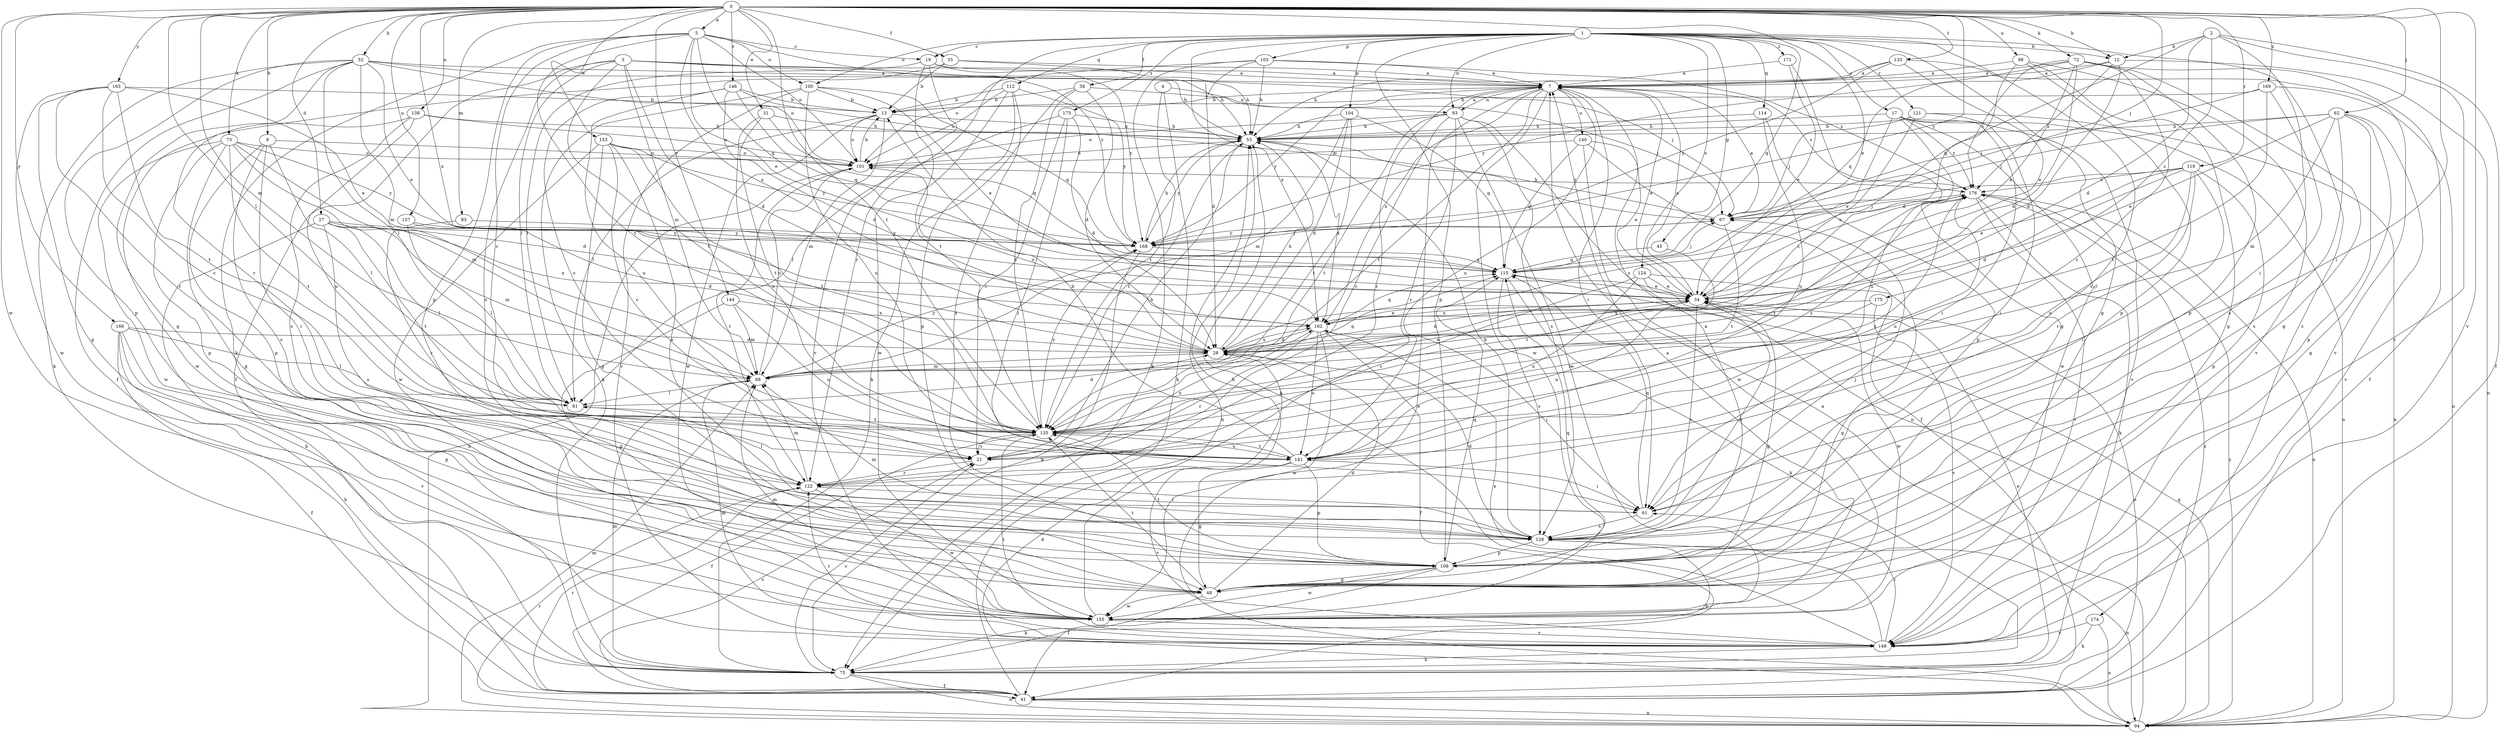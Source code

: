 strict digraph  {
0;
1;
2;
3;
4;
5;
7;
9;
12;
13;
17;
19;
21;
27;
28;
31;
34;
35;
38;
41;
45;
48;
52;
53;
61;
62;
67;
72;
73;
75;
81;
83;
88;
93;
94;
98;
100;
101;
103;
104;
108;
112;
114;
115;
119;
121;
122;
124;
128;
133;
135;
137;
138;
140;
141;
144;
146;
148;
153;
155;
162;
163;
166;
168;
169;
171;
173;
174;
175;
176;
0 -> 5  [label=a];
0 -> 9  [label=b];
0 -> 12  [label=b];
0 -> 27  [label=d];
0 -> 31  [label=e];
0 -> 34  [label=e];
0 -> 35  [label=f];
0 -> 52  [label=h];
0 -> 61  [label=i];
0 -> 62  [label=j];
0 -> 67  [label=j];
0 -> 72  [label=k];
0 -> 73  [label=k];
0 -> 81  [label=l];
0 -> 83  [label=m];
0 -> 88  [label=m];
0 -> 98  [label=o];
0 -> 119  [label=r];
0 -> 133  [label=t];
0 -> 135  [label=t];
0 -> 137  [label=u];
0 -> 138  [label=u];
0 -> 144  [label=v];
0 -> 146  [label=v];
0 -> 148  [label=v];
0 -> 153  [label=w];
0 -> 155  [label=w];
0 -> 162  [label=x];
0 -> 163  [label=y];
0 -> 166  [label=y];
0 -> 168  [label=y];
0 -> 169  [label=z];
1 -> 12  [label=b];
1 -> 17  [label=c];
1 -> 19  [label=c];
1 -> 38  [label=f];
1 -> 45  [label=g];
1 -> 48  [label=g];
1 -> 93  [label=n];
1 -> 100  [label=o];
1 -> 103  [label=p];
1 -> 104  [label=p];
1 -> 108  [label=p];
1 -> 112  [label=q];
1 -> 114  [label=q];
1 -> 115  [label=q];
1 -> 121  [label=r];
1 -> 122  [label=r];
1 -> 124  [label=s];
1 -> 128  [label=s];
1 -> 162  [label=x];
1 -> 171  [label=z];
1 -> 173  [label=z];
1 -> 174  [label=z];
2 -> 12  [label=b];
2 -> 28  [label=d];
2 -> 41  [label=f];
2 -> 61  [label=i];
2 -> 115  [label=q];
2 -> 148  [label=v];
2 -> 175  [label=z];
3 -> 7  [label=a];
3 -> 28  [label=d];
3 -> 41  [label=f];
3 -> 53  [label=h];
3 -> 67  [label=j];
3 -> 81  [label=l];
3 -> 88  [label=m];
3 -> 128  [label=s];
3 -> 135  [label=t];
4 -> 75  [label=k];
4 -> 93  [label=n];
4 -> 135  [label=t];
5 -> 19  [label=c];
5 -> 21  [label=c];
5 -> 34  [label=e];
5 -> 75  [label=k];
5 -> 100  [label=o];
5 -> 101  [label=o];
5 -> 108  [label=p];
5 -> 115  [label=q];
5 -> 135  [label=t];
5 -> 162  [label=x];
5 -> 168  [label=y];
7 -> 13  [label=b];
7 -> 34  [label=e];
7 -> 61  [label=i];
7 -> 93  [label=n];
7 -> 94  [label=n];
7 -> 122  [label=r];
7 -> 135  [label=t];
7 -> 140  [label=u];
7 -> 141  [label=u];
7 -> 155  [label=w];
7 -> 162  [label=x];
7 -> 168  [label=y];
7 -> 176  [label=z];
9 -> 61  [label=i];
9 -> 81  [label=l];
9 -> 101  [label=o];
9 -> 108  [label=p];
9 -> 128  [label=s];
12 -> 7  [label=a];
12 -> 28  [label=d];
12 -> 94  [label=n];
12 -> 115  [label=q];
12 -> 176  [label=z];
13 -> 53  [label=h];
13 -> 81  [label=l];
13 -> 88  [label=m];
13 -> 101  [label=o];
13 -> 155  [label=w];
17 -> 34  [label=e];
17 -> 53  [label=h];
17 -> 61  [label=i];
17 -> 94  [label=n];
17 -> 141  [label=u];
17 -> 148  [label=v];
17 -> 155  [label=w];
17 -> 176  [label=z];
19 -> 7  [label=a];
19 -> 81  [label=l];
19 -> 135  [label=t];
19 -> 148  [label=v];
19 -> 168  [label=y];
21 -> 53  [label=h];
21 -> 122  [label=r];
21 -> 162  [label=x];
21 -> 176  [label=z];
27 -> 75  [label=k];
27 -> 81  [label=l];
27 -> 88  [label=m];
27 -> 128  [label=s];
27 -> 135  [label=t];
27 -> 162  [label=x];
27 -> 168  [label=y];
28 -> 53  [label=h];
28 -> 88  [label=m];
28 -> 101  [label=o];
28 -> 162  [label=x];
28 -> 176  [label=z];
31 -> 53  [label=h];
31 -> 115  [label=q];
31 -> 135  [label=t];
31 -> 141  [label=u];
34 -> 7  [label=a];
34 -> 28  [label=d];
34 -> 48  [label=g];
34 -> 128  [label=s];
34 -> 141  [label=u];
34 -> 162  [label=x];
34 -> 176  [label=z];
35 -> 7  [label=a];
35 -> 13  [label=b];
35 -> 53  [label=h];
35 -> 122  [label=r];
38 -> 13  [label=b];
38 -> 28  [label=d];
38 -> 67  [label=j];
38 -> 75  [label=k];
38 -> 135  [label=t];
41 -> 21  [label=c];
41 -> 34  [label=e];
41 -> 53  [label=h];
41 -> 94  [label=n];
41 -> 122  [label=r];
41 -> 176  [label=z];
45 -> 115  [label=q];
45 -> 135  [label=t];
48 -> 28  [label=d];
48 -> 75  [label=k];
48 -> 115  [label=q];
48 -> 135  [label=t];
48 -> 155  [label=w];
52 -> 7  [label=a];
52 -> 34  [label=e];
52 -> 41  [label=f];
52 -> 48  [label=g];
52 -> 53  [label=h];
52 -> 75  [label=k];
52 -> 81  [label=l];
52 -> 88  [label=m];
52 -> 101  [label=o];
52 -> 108  [label=p];
53 -> 101  [label=o];
53 -> 135  [label=t];
53 -> 162  [label=x];
53 -> 168  [label=y];
61 -> 115  [label=q];
61 -> 128  [label=s];
62 -> 34  [label=e];
62 -> 48  [label=g];
62 -> 53  [label=h];
62 -> 67  [label=j];
62 -> 88  [label=m];
62 -> 108  [label=p];
62 -> 128  [label=s];
62 -> 148  [label=v];
67 -> 7  [label=a];
67 -> 53  [label=h];
67 -> 135  [label=t];
67 -> 168  [label=y];
72 -> 7  [label=a];
72 -> 21  [label=c];
72 -> 28  [label=d];
72 -> 34  [label=e];
72 -> 41  [label=f];
72 -> 48  [label=g];
72 -> 108  [label=p];
72 -> 168  [label=y];
72 -> 176  [label=z];
73 -> 28  [label=d];
73 -> 48  [label=g];
73 -> 88  [label=m];
73 -> 101  [label=o];
73 -> 108  [label=p];
73 -> 135  [label=t];
73 -> 155  [label=w];
73 -> 168  [label=y];
75 -> 21  [label=c];
75 -> 34  [label=e];
75 -> 41  [label=f];
75 -> 88  [label=m];
75 -> 94  [label=n];
81 -> 28  [label=d];
81 -> 135  [label=t];
83 -> 122  [label=r];
83 -> 168  [label=y];
88 -> 34  [label=e];
88 -> 81  [label=l];
88 -> 101  [label=o];
88 -> 115  [label=q];
88 -> 168  [label=y];
93 -> 7  [label=a];
93 -> 21  [label=c];
93 -> 53  [label=h];
93 -> 94  [label=n];
93 -> 101  [label=o];
93 -> 122  [label=r];
93 -> 128  [label=s];
93 -> 135  [label=t];
93 -> 155  [label=w];
94 -> 7  [label=a];
94 -> 28  [label=d];
94 -> 88  [label=m];
94 -> 115  [label=q];
94 -> 122  [label=r];
94 -> 176  [label=z];
98 -> 7  [label=a];
98 -> 28  [label=d];
98 -> 48  [label=g];
98 -> 108  [label=p];
98 -> 148  [label=v];
100 -> 13  [label=b];
100 -> 34  [label=e];
100 -> 75  [label=k];
100 -> 115  [label=q];
100 -> 141  [label=u];
100 -> 148  [label=v];
101 -> 13  [label=b];
101 -> 94  [label=n];
101 -> 122  [label=r];
101 -> 176  [label=z];
103 -> 7  [label=a];
103 -> 28  [label=d];
103 -> 53  [label=h];
103 -> 75  [label=k];
103 -> 101  [label=o];
103 -> 176  [label=z];
104 -> 28  [label=d];
104 -> 53  [label=h];
104 -> 88  [label=m];
104 -> 115  [label=q];
104 -> 135  [label=t];
108 -> 7  [label=a];
108 -> 41  [label=f];
108 -> 48  [label=g];
108 -> 115  [label=q];
108 -> 135  [label=t];
108 -> 155  [label=w];
112 -> 13  [label=b];
112 -> 101  [label=o];
112 -> 108  [label=p];
112 -> 128  [label=s];
112 -> 155  [label=w];
112 -> 168  [label=y];
114 -> 53  [label=h];
114 -> 108  [label=p];
114 -> 141  [label=u];
115 -> 34  [label=e];
115 -> 67  [label=j];
115 -> 75  [label=k];
115 -> 128  [label=s];
119 -> 28  [label=d];
119 -> 34  [label=e];
119 -> 61  [label=i];
119 -> 67  [label=j];
119 -> 108  [label=p];
119 -> 122  [label=r];
119 -> 141  [label=u];
119 -> 176  [label=z];
121 -> 53  [label=h];
121 -> 61  [label=i];
121 -> 67  [label=j];
121 -> 94  [label=n];
121 -> 162  [label=x];
122 -> 61  [label=i];
122 -> 81  [label=l];
122 -> 88  [label=m];
122 -> 155  [label=w];
124 -> 21  [label=c];
124 -> 34  [label=e];
124 -> 48  [label=g];
124 -> 141  [label=u];
124 -> 155  [label=w];
128 -> 28  [label=d];
128 -> 34  [label=e];
128 -> 53  [label=h];
128 -> 67  [label=j];
128 -> 75  [label=k];
128 -> 88  [label=m];
128 -> 94  [label=n];
128 -> 108  [label=p];
133 -> 7  [label=a];
133 -> 34  [label=e];
133 -> 53  [label=h];
133 -> 148  [label=v];
133 -> 168  [label=y];
135 -> 21  [label=c];
135 -> 41  [label=f];
135 -> 141  [label=u];
135 -> 168  [label=y];
135 -> 176  [label=z];
137 -> 28  [label=d];
137 -> 81  [label=l];
137 -> 168  [label=y];
138 -> 53  [label=h];
138 -> 101  [label=o];
138 -> 128  [label=s];
138 -> 141  [label=u];
138 -> 155  [label=w];
140 -> 34  [label=e];
140 -> 41  [label=f];
140 -> 101  [label=o];
140 -> 115  [label=q];
140 -> 155  [label=w];
141 -> 13  [label=b];
141 -> 48  [label=g];
141 -> 61  [label=i];
141 -> 108  [label=p];
141 -> 135  [label=t];
141 -> 148  [label=v];
144 -> 48  [label=g];
144 -> 88  [label=m];
144 -> 141  [label=u];
144 -> 162  [label=x];
146 -> 13  [label=b];
146 -> 21  [label=c];
146 -> 28  [label=d];
146 -> 67  [label=j];
146 -> 115  [label=q];
146 -> 141  [label=u];
148 -> 53  [label=h];
148 -> 61  [label=i];
148 -> 75  [label=k];
148 -> 88  [label=m];
148 -> 122  [label=r];
148 -> 135  [label=t];
148 -> 162  [label=x];
153 -> 21  [label=c];
153 -> 48  [label=g];
153 -> 101  [label=o];
153 -> 128  [label=s];
153 -> 135  [label=t];
153 -> 155  [label=w];
153 -> 168  [label=y];
155 -> 7  [label=a];
155 -> 53  [label=h];
155 -> 88  [label=m];
155 -> 148  [label=v];
162 -> 28  [label=d];
162 -> 34  [label=e];
162 -> 41  [label=f];
162 -> 61  [label=i];
162 -> 115  [label=q];
162 -> 122  [label=r];
162 -> 141  [label=u];
162 -> 155  [label=w];
163 -> 13  [label=b];
163 -> 21  [label=c];
163 -> 34  [label=e];
163 -> 48  [label=g];
163 -> 122  [label=r];
163 -> 135  [label=t];
163 -> 155  [label=w];
166 -> 28  [label=d];
166 -> 41  [label=f];
166 -> 48  [label=g];
166 -> 75  [label=k];
166 -> 81  [label=l];
166 -> 148  [label=v];
168 -> 53  [label=h];
168 -> 67  [label=j];
168 -> 75  [label=k];
168 -> 115  [label=q];
169 -> 13  [label=b];
169 -> 67  [label=j];
169 -> 94  [label=n];
169 -> 128  [label=s];
169 -> 135  [label=t];
171 -> 7  [label=a];
171 -> 34  [label=e];
171 -> 48  [label=g];
173 -> 21  [label=c];
173 -> 28  [label=d];
173 -> 53  [label=h];
173 -> 61  [label=i];
173 -> 81  [label=l];
174 -> 75  [label=k];
174 -> 94  [label=n];
174 -> 148  [label=v];
175 -> 135  [label=t];
175 -> 148  [label=v];
175 -> 162  [label=x];
176 -> 67  [label=j];
176 -> 75  [label=k];
176 -> 94  [label=n];
176 -> 135  [label=t];
176 -> 141  [label=u];
176 -> 148  [label=v];
}
